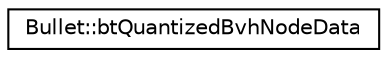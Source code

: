 digraph "Graphical Class Hierarchy"
{
  edge [fontname="Helvetica",fontsize="10",labelfontname="Helvetica",labelfontsize="10"];
  node [fontname="Helvetica",fontsize="10",shape=record];
  rankdir="LR";
  Node1 [label="Bullet::btQuantizedBvhNodeData",height=0.2,width=0.4,color="black", fillcolor="white", style="filled",URL="$class_bullet_1_1bt_quantized_bvh_node_data.html"];
}
